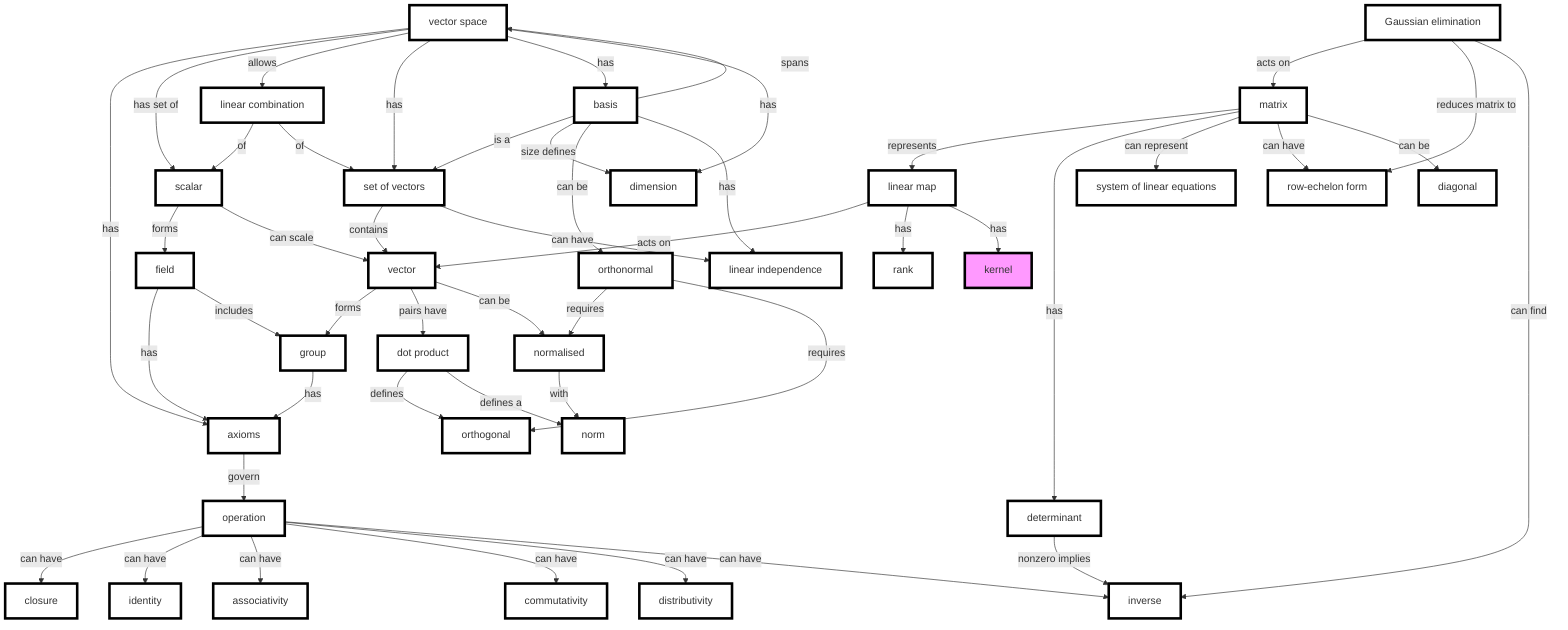 graph TB
    op[operation]:::previous -- can have --> closure:::previous
    op -- can have --> identity:::previous
    op -- can have --> associativity:::previous
    op -- can have --> commutativity:::previous
    op -- can have --> distributivity:::previous
    op -- can have --> inverse:::previous


    scalar -- forms --> field

    scalar:::previous -- can scale --> vector:::previous

    vector:::previous -- forms --> group
    vector -- pairs have --> dp[dot product]
    dp:::previous -- defines --> orthogonal:::previous
    vector -- can be --> normalised
    normalised -- with --> norm:::previous
    vs -- has --> axioms

    vs -- has set of --> scalar
    vs -- allows --> lincomb[linear combination]:::previous
    vs[vector space]:::previous -- has --> vectorset:::previous

    vs -- has --> basis:::previous

    vs -- has --> dimension:::previous

    vectorset -- contains --> vector
    basis -- spans --> vs
    lincomb -- of --> scalar
    lincomb -- of --> vectorset
    field:::previous -- has --> axioms
    group:::previous -- has --> axioms
    field -- includes --> group

    basis -- is a --> vectorset
    basis -- size defines --> dimension
    basis -- can be -->orthonormal
    orthonormal:::previous -- requires --> normalised:::previous

    orthonormal -- requires --> orthogonal:::previous
    dp -- defines a --> norm

    lm[linear map]:::previous -- acts on --> vector
    matrix:::previous -- represents --> lm
    matrix -- has --> determinant:::previous
    determinant -- nonzero implies --> inverse
    matrix -- can represent --> lineq[system of linear equations]:::previous
    ge[Gaussian elimination] -- acts on --> matrix
    ge -- reduces matrix to --> ref[row-echelon form]
    matrix -- can have --> ref:::previous
    matrix -- can be --> diagonal:::previous

    vectorset[set of vectors]
    vectorset -- can have --> indep[linear independence]
    basis -- has --> indep:::previous
    lm -- has --> rank:::previous 
    lm -- has --> kernel:::today
    ge:::previous  -- can find --> inverse
    axioms:::previous -- govern --> op

classDef today fill:#f9f,stroke:#000,stroke-width:4px;
classDef previous fill:#fff,stroke:#000,stroke-width:4px;